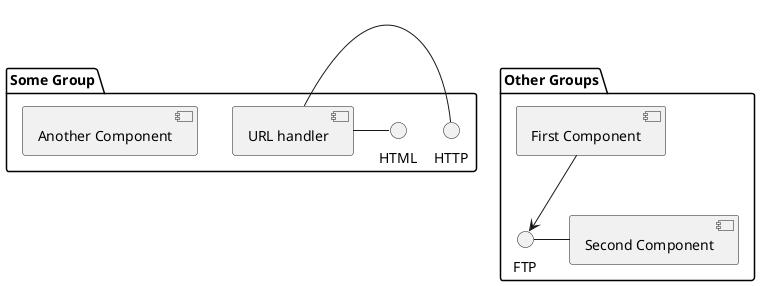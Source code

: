@startuml

package "Some Group" {
[URL handler] - HTTP
[URL handler] - HTML

[Another Component]
}

package "Other Groups" {
FTP - [Second Component]

[First Component] --> FTP
}

@enduml